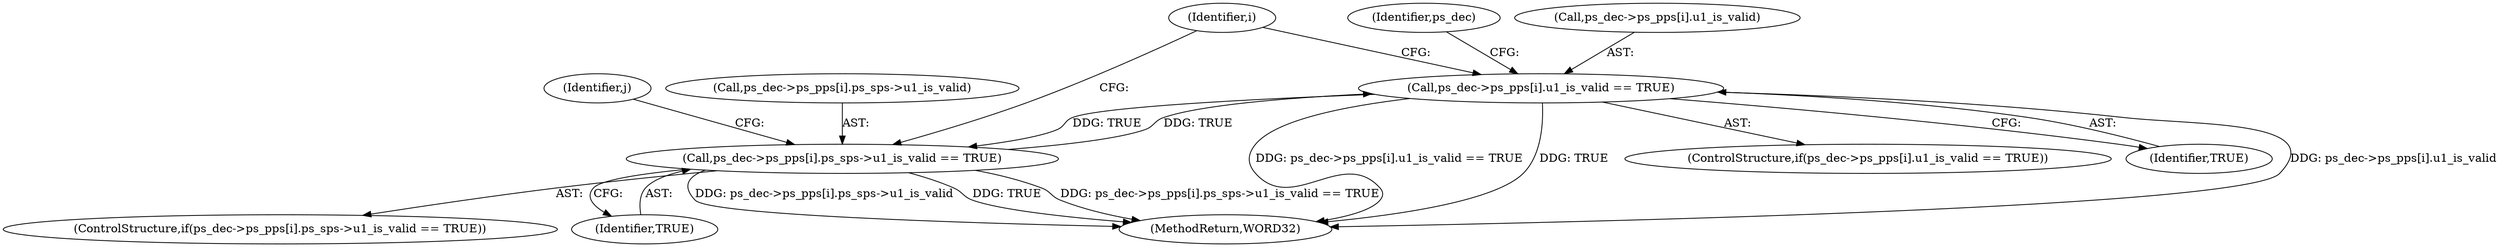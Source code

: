 digraph "0_Android_494561291a503840f385fbcd11d9bc5f4dc502b8_0@pointer" {
"1000327" [label="(Call,ps_dec->ps_pps[i].u1_is_valid == TRUE)"];
"1000338" [label="(Call,ps_dec->ps_pps[i].ps_sps->u1_is_valid == TRUE)"];
"1000327" [label="(Call,ps_dec->ps_pps[i].u1_is_valid == TRUE)"];
"1001450" [label="(MethodReturn,WORD32)"];
"1000337" [label="(ControlStructure,if(ps_dec->ps_pps[i].ps_sps->u1_is_valid == TRUE))"];
"1000351" [label="(Identifier,j)"];
"1000339" [label="(Call,ps_dec->ps_pps[i].ps_sps->u1_is_valid)"];
"1000327" [label="(Call,ps_dec->ps_pps[i].u1_is_valid == TRUE)"];
"1000343" [label="(Identifier,ps_dec)"];
"1000326" [label="(ControlStructure,if(ps_dec->ps_pps[i].u1_is_valid == TRUE))"];
"1000324" [label="(Identifier,i)"];
"1000338" [label="(Call,ps_dec->ps_pps[i].ps_sps->u1_is_valid == TRUE)"];
"1000328" [label="(Call,ps_dec->ps_pps[i].u1_is_valid)"];
"1000335" [label="(Identifier,TRUE)"];
"1000348" [label="(Identifier,TRUE)"];
"1000327" -> "1000326"  [label="AST: "];
"1000327" -> "1000335"  [label="CFG: "];
"1000328" -> "1000327"  [label="AST: "];
"1000335" -> "1000327"  [label="AST: "];
"1000343" -> "1000327"  [label="CFG: "];
"1000324" -> "1000327"  [label="CFG: "];
"1000327" -> "1001450"  [label="DDG: ps_dec->ps_pps[i].u1_is_valid"];
"1000327" -> "1001450"  [label="DDG: ps_dec->ps_pps[i].u1_is_valid == TRUE"];
"1000327" -> "1001450"  [label="DDG: TRUE"];
"1000338" -> "1000327"  [label="DDG: TRUE"];
"1000327" -> "1000338"  [label="DDG: TRUE"];
"1000338" -> "1000337"  [label="AST: "];
"1000338" -> "1000348"  [label="CFG: "];
"1000339" -> "1000338"  [label="AST: "];
"1000348" -> "1000338"  [label="AST: "];
"1000351" -> "1000338"  [label="CFG: "];
"1000324" -> "1000338"  [label="CFG: "];
"1000338" -> "1001450"  [label="DDG: ps_dec->ps_pps[i].ps_sps->u1_is_valid"];
"1000338" -> "1001450"  [label="DDG: TRUE"];
"1000338" -> "1001450"  [label="DDG: ps_dec->ps_pps[i].ps_sps->u1_is_valid == TRUE"];
}
